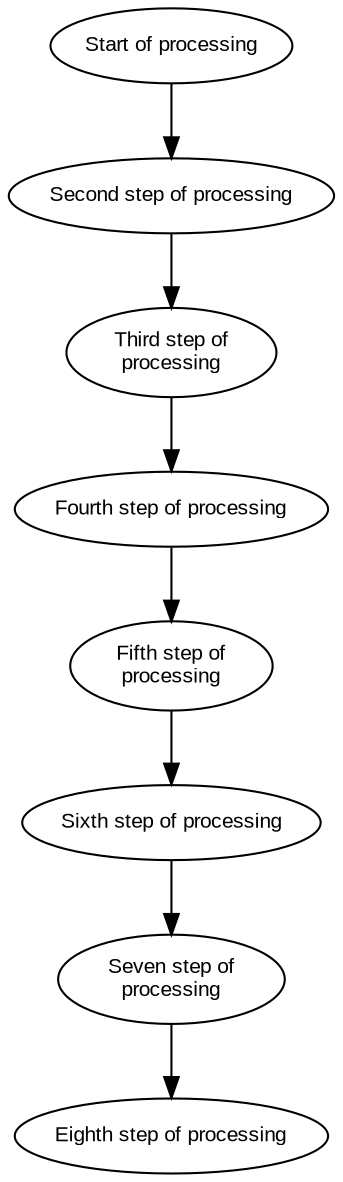 digraph {

graph [dpi = 300]
node [fontname = "arial"]
node [fontsize = 10]
edge [fontsize = 10]

"Start of processing" -> "Second step of processing" -> "Third step of
processing" -> "Fourth step of processing" -> "Fifth step of
processing" -> "Sixth step of processing" -> "Seven step of
processing" -> "Eighth step of processing"

}
